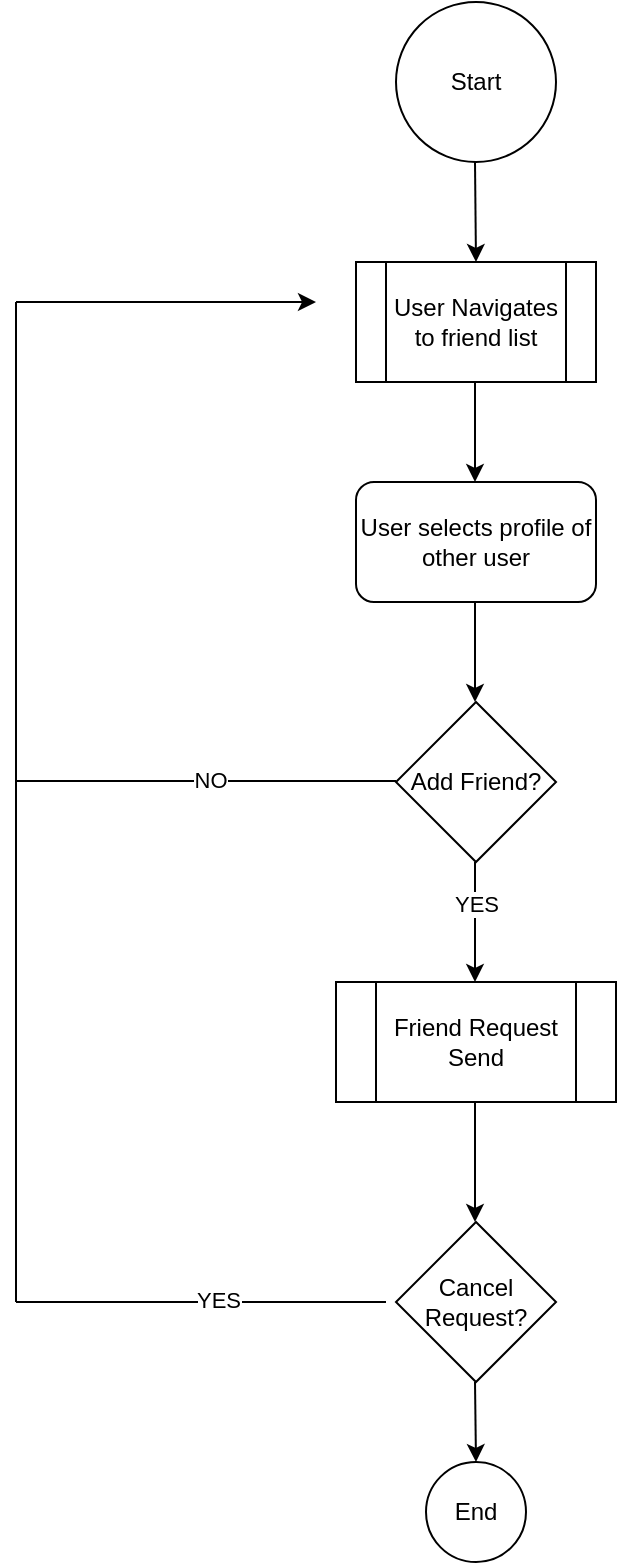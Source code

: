 <mxfile version="28.2.3">
  <diagram name="Page-1" id="EACMAQgvOwEhw3ycraRE">
    <mxGraphModel dx="1603" dy="811" grid="1" gridSize="10" guides="1" tooltips="1" connect="1" arrows="1" fold="1" page="1" pageScale="1" pageWidth="850" pageHeight="1100" math="0" shadow="0">
      <root>
        <mxCell id="0" />
        <mxCell id="1" parent="0" />
        <mxCell id="tlY4U1idIK_ZboIL1Tc7-1" value="Start" style="ellipse;whiteSpace=wrap;html=1;aspect=fixed;" vertex="1" parent="1">
          <mxGeometry x="380" y="50" width="80" height="80" as="geometry" />
        </mxCell>
        <mxCell id="tlY4U1idIK_ZboIL1Tc7-2" value="" style="endArrow=classic;html=1;rounded=0;" edge="1" parent="1">
          <mxGeometry width="50" height="50" relative="1" as="geometry">
            <mxPoint x="419.5" y="130" as="sourcePoint" />
            <mxPoint x="420" y="180" as="targetPoint" />
          </mxGeometry>
        </mxCell>
        <mxCell id="tlY4U1idIK_ZboIL1Tc7-3" value="" style="rounded=0;whiteSpace=wrap;html=1;" vertex="1" parent="1">
          <mxGeometry x="360" y="180" width="120" height="60" as="geometry" />
        </mxCell>
        <mxCell id="tlY4U1idIK_ZboIL1Tc7-4" value="User Navigates to friend list" style="rounded=0;whiteSpace=wrap;html=1;" vertex="1" parent="1">
          <mxGeometry x="375" y="180" width="90" height="60" as="geometry" />
        </mxCell>
        <mxCell id="tlY4U1idIK_ZboIL1Tc7-5" value="" style="endArrow=classic;html=1;rounded=0;" edge="1" parent="1">
          <mxGeometry width="50" height="50" relative="1" as="geometry">
            <mxPoint x="419.5" y="240" as="sourcePoint" />
            <mxPoint x="419.5" y="290" as="targetPoint" />
          </mxGeometry>
        </mxCell>
        <mxCell id="tlY4U1idIK_ZboIL1Tc7-6" value="User selects profile of other user" style="rounded=1;whiteSpace=wrap;html=1;" vertex="1" parent="1">
          <mxGeometry x="360" y="290" width="120" height="60" as="geometry" />
        </mxCell>
        <mxCell id="tlY4U1idIK_ZboIL1Tc7-7" value="" style="endArrow=classic;html=1;rounded=0;" edge="1" parent="1">
          <mxGeometry width="50" height="50" relative="1" as="geometry">
            <mxPoint x="419.5" y="350" as="sourcePoint" />
            <mxPoint x="419.5" y="400" as="targetPoint" />
          </mxGeometry>
        </mxCell>
        <mxCell id="tlY4U1idIK_ZboIL1Tc7-8" value="Add Friend?" style="rhombus;whiteSpace=wrap;html=1;" vertex="1" parent="1">
          <mxGeometry x="380" y="400" width="80" height="80" as="geometry" />
        </mxCell>
        <mxCell id="tlY4U1idIK_ZboIL1Tc7-11" value="" style="endArrow=none;html=1;rounded=0;" edge="1" parent="1">
          <mxGeometry width="50" height="50" relative="1" as="geometry">
            <mxPoint x="190" y="439.5" as="sourcePoint" />
            <mxPoint x="380" y="439.5" as="targetPoint" />
          </mxGeometry>
        </mxCell>
        <mxCell id="tlY4U1idIK_ZboIL1Tc7-12" value="NO" style="edgeLabel;html=1;align=center;verticalAlign=middle;resizable=0;points=[];" vertex="1" connectable="0" parent="tlY4U1idIK_ZboIL1Tc7-11">
          <mxGeometry x="0.017" y="1" relative="1" as="geometry">
            <mxPoint as="offset" />
          </mxGeometry>
        </mxCell>
        <mxCell id="tlY4U1idIK_ZboIL1Tc7-13" value="" style="endArrow=none;html=1;rounded=0;" edge="1" parent="1">
          <mxGeometry width="50" height="50" relative="1" as="geometry">
            <mxPoint x="190" y="440" as="sourcePoint" />
            <mxPoint x="190" y="200" as="targetPoint" />
          </mxGeometry>
        </mxCell>
        <mxCell id="tlY4U1idIK_ZboIL1Tc7-14" value="" style="endArrow=classic;html=1;rounded=0;" edge="1" parent="1">
          <mxGeometry width="50" height="50" relative="1" as="geometry">
            <mxPoint x="190" y="200" as="sourcePoint" />
            <mxPoint x="340" y="200" as="targetPoint" />
          </mxGeometry>
        </mxCell>
        <mxCell id="tlY4U1idIK_ZboIL1Tc7-15" value="" style="endArrow=classic;html=1;rounded=0;" edge="1" parent="1">
          <mxGeometry width="50" height="50" relative="1" as="geometry">
            <mxPoint x="419.5" y="480" as="sourcePoint" />
            <mxPoint x="419.5" y="540" as="targetPoint" />
          </mxGeometry>
        </mxCell>
        <mxCell id="tlY4U1idIK_ZboIL1Tc7-16" value="YES" style="edgeLabel;html=1;align=center;verticalAlign=middle;resizable=0;points=[];" vertex="1" connectable="0" parent="tlY4U1idIK_ZboIL1Tc7-15">
          <mxGeometry x="-0.313" relative="1" as="geometry">
            <mxPoint as="offset" />
          </mxGeometry>
        </mxCell>
        <mxCell id="tlY4U1idIK_ZboIL1Tc7-18" value="" style="rounded=0;whiteSpace=wrap;html=1;" vertex="1" parent="1">
          <mxGeometry x="350" y="540" width="140" height="60" as="geometry" />
        </mxCell>
        <mxCell id="tlY4U1idIK_ZboIL1Tc7-19" value="Friend Request Send" style="rounded=0;whiteSpace=wrap;html=1;" vertex="1" parent="1">
          <mxGeometry x="370" y="540" width="100" height="60" as="geometry" />
        </mxCell>
        <mxCell id="tlY4U1idIK_ZboIL1Tc7-20" value="Cancel Request?" style="rhombus;whiteSpace=wrap;html=1;" vertex="1" parent="1">
          <mxGeometry x="380" y="660" width="80" height="80" as="geometry" />
        </mxCell>
        <mxCell id="tlY4U1idIK_ZboIL1Tc7-21" value="" style="endArrow=classic;html=1;rounded=0;" edge="1" parent="1">
          <mxGeometry width="50" height="50" relative="1" as="geometry">
            <mxPoint x="419.5" y="600" as="sourcePoint" />
            <mxPoint x="419.5" y="660" as="targetPoint" />
          </mxGeometry>
        </mxCell>
        <mxCell id="tlY4U1idIK_ZboIL1Tc7-22" value="" style="endArrow=none;html=1;rounded=0;" edge="1" parent="1">
          <mxGeometry width="50" height="50" relative="1" as="geometry">
            <mxPoint x="190" y="700" as="sourcePoint" />
            <mxPoint x="375" y="700" as="targetPoint" />
          </mxGeometry>
        </mxCell>
        <mxCell id="tlY4U1idIK_ZboIL1Tc7-23" value="YES" style="edgeLabel;html=1;align=center;verticalAlign=middle;resizable=0;points=[];" vertex="1" connectable="0" parent="tlY4U1idIK_ZboIL1Tc7-22">
          <mxGeometry x="0.092" y="1" relative="1" as="geometry">
            <mxPoint as="offset" />
          </mxGeometry>
        </mxCell>
        <mxCell id="tlY4U1idIK_ZboIL1Tc7-24" value="" style="endArrow=none;html=1;rounded=0;" edge="1" parent="1">
          <mxGeometry width="50" height="50" relative="1" as="geometry">
            <mxPoint x="190" y="700" as="sourcePoint" />
            <mxPoint x="190" y="440" as="targetPoint" />
          </mxGeometry>
        </mxCell>
        <mxCell id="tlY4U1idIK_ZboIL1Tc7-25" value="End" style="ellipse;whiteSpace=wrap;html=1;aspect=fixed;" vertex="1" parent="1">
          <mxGeometry x="395" y="780" width="50" height="50" as="geometry" />
        </mxCell>
        <mxCell id="tlY4U1idIK_ZboIL1Tc7-26" value="" style="endArrow=classic;html=1;rounded=0;" edge="1" parent="1">
          <mxGeometry width="50" height="50" relative="1" as="geometry">
            <mxPoint x="419.5" y="740" as="sourcePoint" />
            <mxPoint x="420" y="780" as="targetPoint" />
          </mxGeometry>
        </mxCell>
      </root>
    </mxGraphModel>
  </diagram>
</mxfile>
